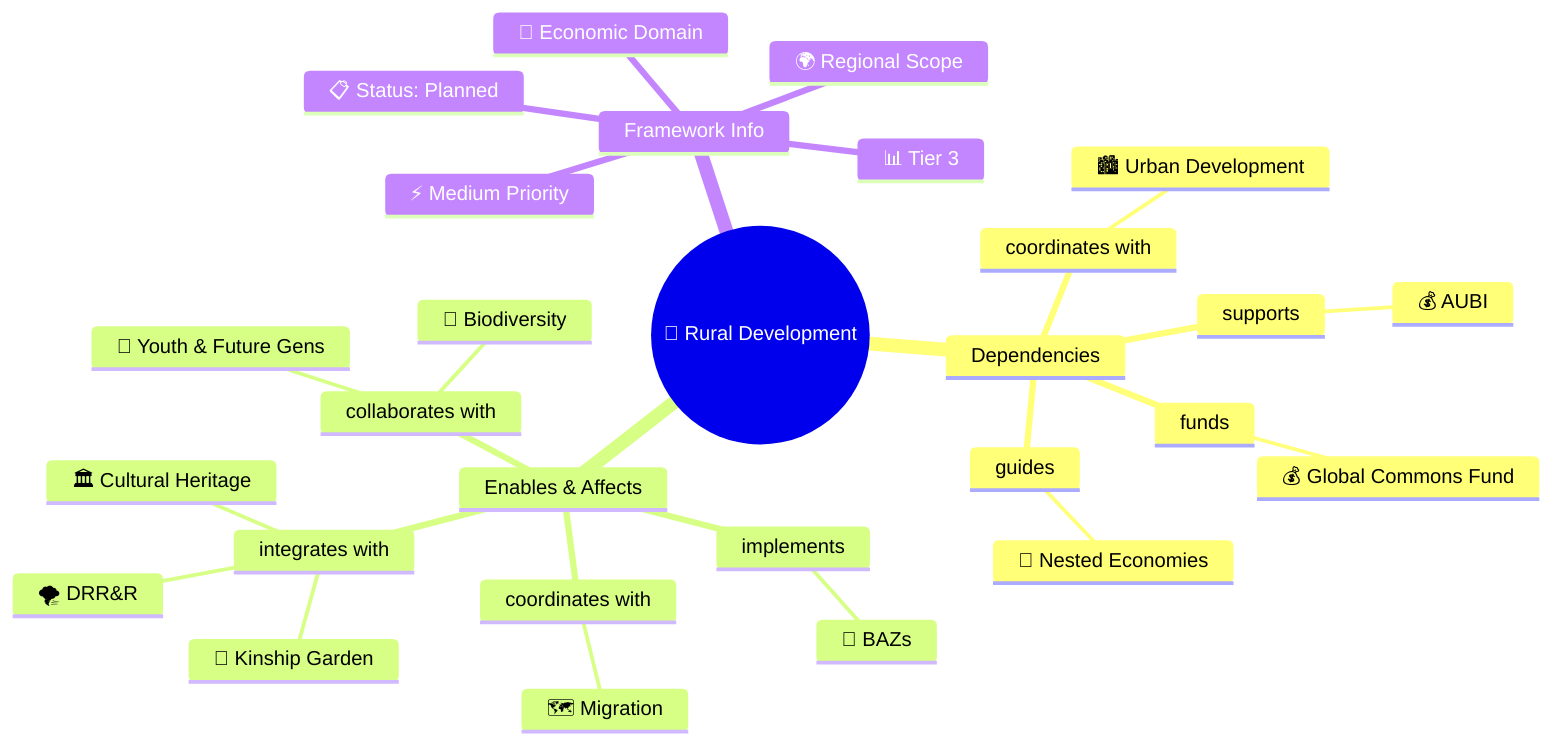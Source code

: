 mindmap
  root(("🚜 Rural Development"))
    Dependencies
      coordinates with
        🏙️ Urban Development
      guides
        💱 Nested Economies
      supports
        💰 AUBI
      funds
        💰 Global Commons Fund
    Enables & Affects
      integrates with
        🌱 Kinship Garden
        🌪️ DRR&R
        🏛️ Cultural Heritage
      collaborates with
        🦅 Biodiversity
        👶 Youth & Future Gens
      implements
        🏢 BAZs
      coordinates with
        🗺️ Migration
    Framework Info
      📊 Tier 3
      🎯 Economic Domain
      🌍 Regional Scope
      ⚡ Medium Priority
      📋 Status: Planned
